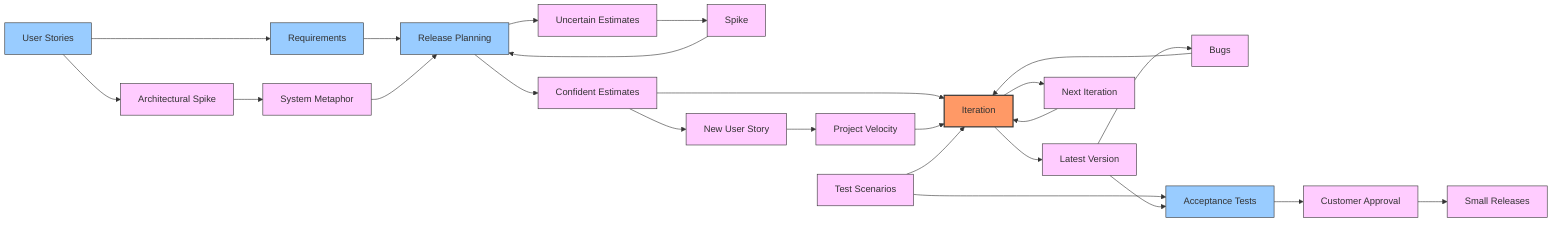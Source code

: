 flowchart LR
    US[User Stories] --> REQ[Requirements]
    US --> ARCH[Architectural Spike]
    ARCH --> SYS[System Metaphor]
    
    REQ --> RP[Release Planning]
    SYS --> RP
    
    RP --> UE[Uncertain Estimates]
    RP --> CE[Confident Estimates]
    UE --> SP[Spike]
    SP --> RP
    
    CE --> NUS[New User Story]
    NUS --> PV[Project Velocity]
    CE --> IT[Iteration]
    PV --> IT
    
    TS[Test Scenarios] --> IT
    
    IT --> LV[Latest Version]
    LV --> BUGS[Bugs]
    BUGS --> IT
    
    IT --> NI[Next Iteration]
    NI --> IT
    
    TS --> ACT[Acceptance Tests]
    LV --> ACT
    
    ACT --> CA[Customer Approval]
    CA --> SR[Small Releases]
    
    classDef primary fill:#f96,stroke:#333,stroke-width:2px;
    classDef secondary fill:#9cf,stroke:#333,stroke-width:1px;
    classDef tertiary fill:#fcf,stroke:#333,stroke-width:1px;
    
    class IT primary;
    class US,REQ,RP,ACT secondary;
    class ARCH,SYS,UE,CE,NUS,PV,LV,BUGS,NI,TS,CA,SR,SP tertiary;